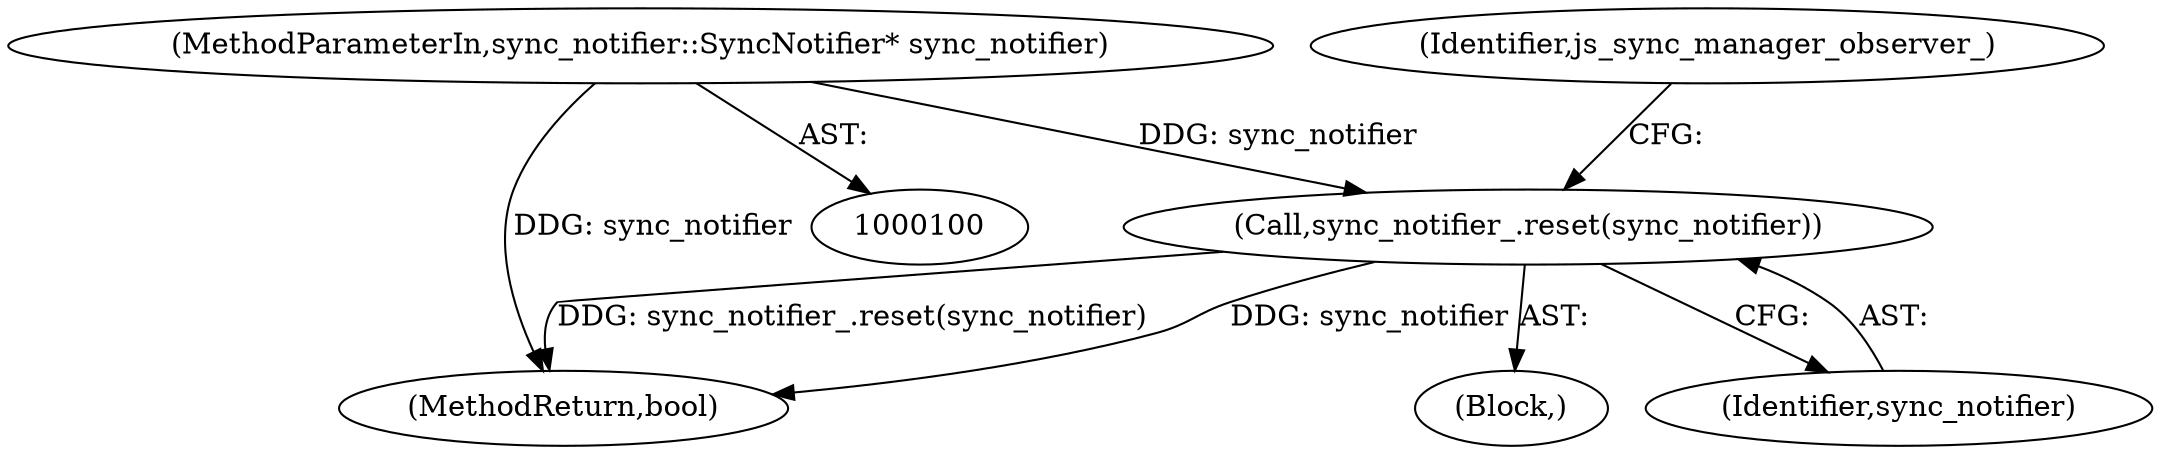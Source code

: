 digraph "0_Chrome_3b7ff00418c0e7593d42e5648ba39397e23fe2f9_0@pointer" {
"1000110" [label="(MethodParameterIn,sync_notifier::SyncNotifier* sync_notifier)"];
"1000133" [label="(Call,sync_notifier_.reset(sync_notifier))"];
"1000110" [label="(MethodParameterIn,sync_notifier::SyncNotifier* sync_notifier)"];
"1000230" [label="(MethodReturn,bool)"];
"1000113" [label="(Block,)"];
"1000137" [label="(Identifier,js_sync_manager_observer_)"];
"1000133" [label="(Call,sync_notifier_.reset(sync_notifier))"];
"1000134" [label="(Identifier,sync_notifier)"];
"1000110" -> "1000100"  [label="AST: "];
"1000110" -> "1000230"  [label="DDG: sync_notifier"];
"1000110" -> "1000133"  [label="DDG: sync_notifier"];
"1000133" -> "1000113"  [label="AST: "];
"1000133" -> "1000134"  [label="CFG: "];
"1000134" -> "1000133"  [label="AST: "];
"1000137" -> "1000133"  [label="CFG: "];
"1000133" -> "1000230"  [label="DDG: sync_notifier"];
"1000133" -> "1000230"  [label="DDG: sync_notifier_.reset(sync_notifier)"];
}
